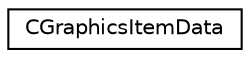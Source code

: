 digraph "类继承关系图"
{
  edge [fontname="Helvetica",fontsize="10",labelfontname="Helvetica",labelfontsize="10"];
  node [fontname="Helvetica",fontsize="10",shape=record];
  rankdir="LR";
  Node0 [label="CGraphicsItemData",height=0.2,width=0.4,color="black", fillcolor="white", style="filled",URL="$union_c_graphics_item_data.html"];
}
